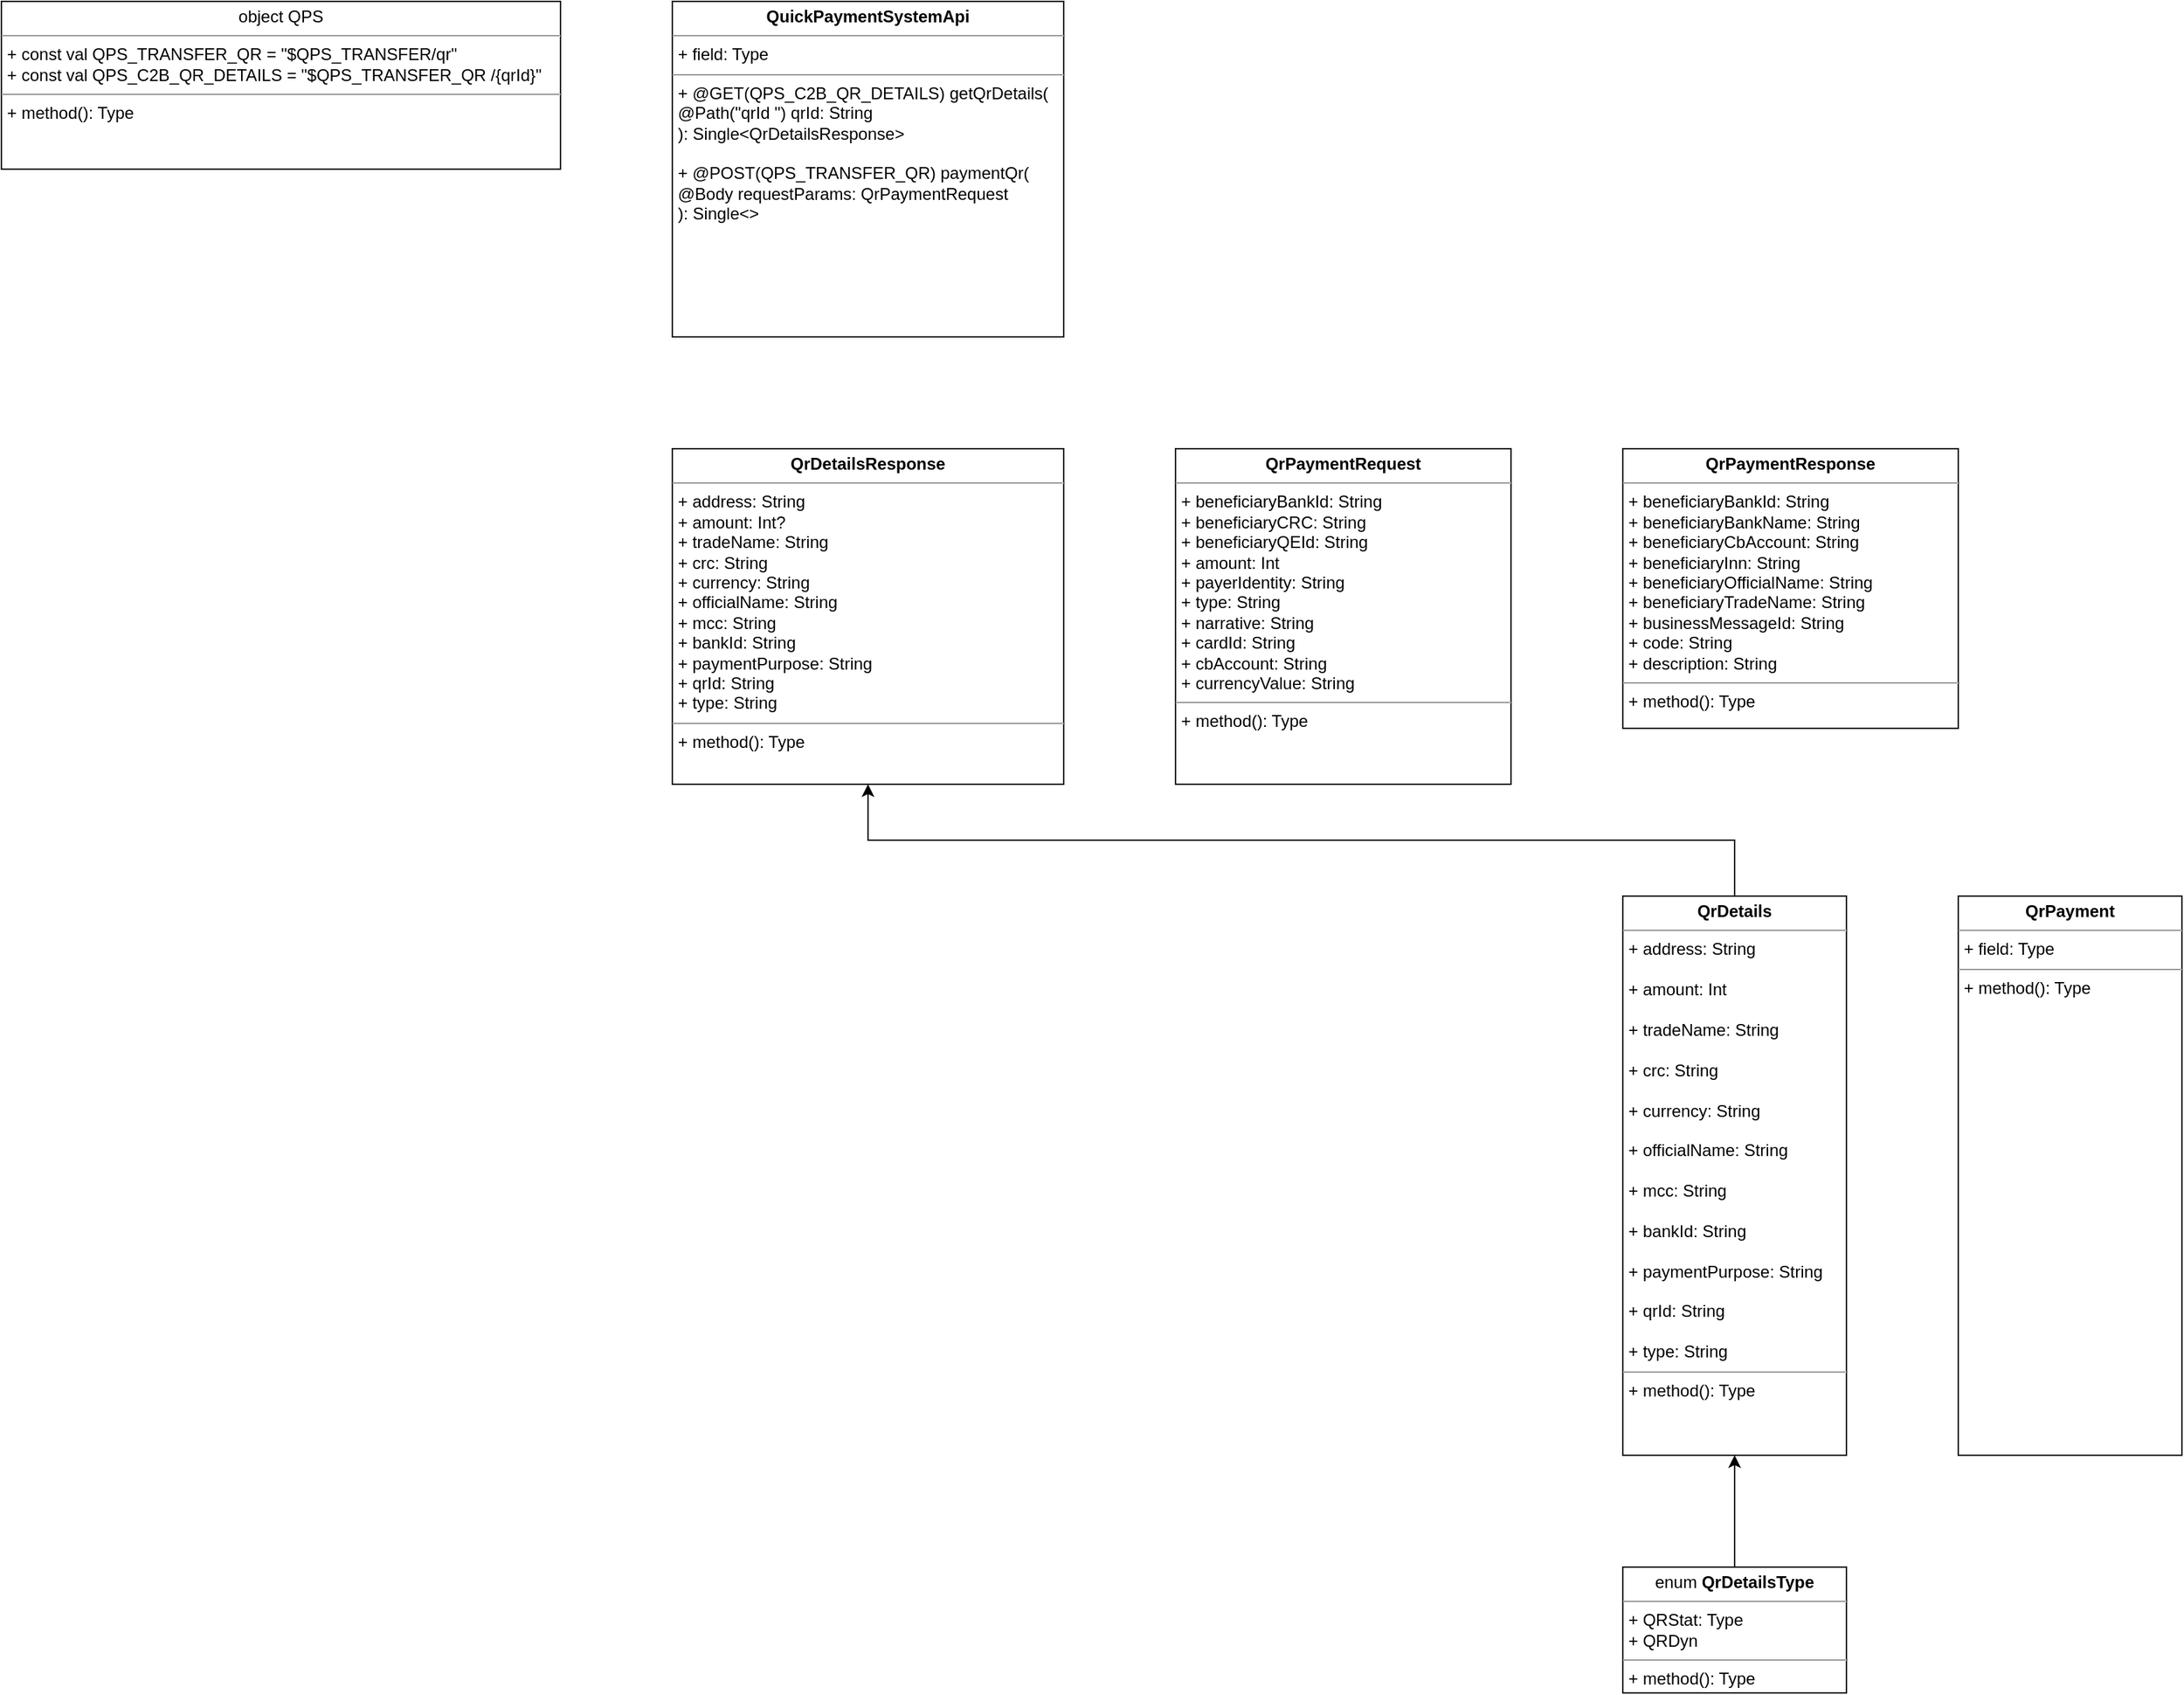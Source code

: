 <mxfile version="15.8.6" type="github">
  <diagram id="-LzsaV0KPUQlTKF1Bxdr" name="Page-1">
    <mxGraphModel dx="677" dy="368" grid="1" gridSize="10" guides="1" tooltips="1" connect="1" arrows="1" fold="1" page="1" pageScale="1" pageWidth="850" pageHeight="1100" math="0" shadow="0">
      <root>
        <mxCell id="0" />
        <mxCell id="1" parent="0" />
        <mxCell id="-ktKiQP-xmmqzKUIf1xt-1" value="&lt;p style=&quot;margin: 0px ; margin-top: 4px ; text-align: center&quot;&gt;object QPS&lt;br&gt;&lt;/p&gt;&lt;hr size=&quot;1&quot;&gt;&lt;p style=&quot;margin: 0px ; margin-left: 4px&quot;&gt;+ const val QPS_TRANSFER_QR = &quot;$QPS_TRANSFER/qr&quot;&lt;/p&gt;&lt;p style=&quot;margin: 0px ; margin-left: 4px&quot;&gt;+ const val QPS_C2B_QR_DETAILS = &quot;$QPS_TRANSFER_QR /{qrId}&quot;&lt;br&gt;&lt;/p&gt;&lt;hr size=&quot;1&quot;&gt;&lt;p style=&quot;margin: 0px ; margin-left: 4px&quot;&gt;+ method(): Type&lt;/p&gt;" style="verticalAlign=top;align=left;overflow=fill;fontSize=12;fontFamily=Helvetica;html=1;" vertex="1" parent="1">
          <mxGeometry x="120" y="200" width="400" height="120" as="geometry" />
        </mxCell>
        <mxCell id="-ktKiQP-xmmqzKUIf1xt-2" value="&lt;p style=&quot;margin: 0px ; margin-top: 4px ; text-align: center&quot;&gt;&lt;b&gt;QuickPaymentSystemApi&lt;/b&gt;&lt;/p&gt;&lt;hr size=&quot;1&quot;&gt;&lt;p style=&quot;margin: 0px ; margin-left: 4px&quot;&gt;+ field: Type&lt;/p&gt;&lt;hr size=&quot;1&quot;&gt;&lt;p style=&quot;margin: 0px ; margin-left: 4px&quot;&gt;+ @GET(QPS_C2B_QR_DETAILS) getQrDetails(&lt;/p&gt;&lt;p style=&quot;margin: 0px ; margin-left: 4px&quot;&gt;@Path(&quot;qrId	&quot;) qrId: String&lt;br&gt;&lt;/p&gt;&lt;p style=&quot;margin: 0px ; margin-left: 4px&quot;&gt;): Single&amp;lt;QrDetailsResponse&amp;gt;&lt;/p&gt;&lt;p style=&quot;margin: 0px ; margin-left: 4px&quot;&gt;&lt;br&gt;&lt;/p&gt;&lt;p style=&quot;margin: 0px ; margin-left: 4px&quot;&gt;+ @POST(QPS_TRANSFER_QR) paymentQr(&lt;/p&gt;&lt;p style=&quot;margin: 0px ; margin-left: 4px&quot;&gt;@Body requestParams: QrPaymentRequest&lt;br&gt;&lt;/p&gt;&lt;p style=&quot;margin: 0px ; margin-left: 4px&quot;&gt;): Single&amp;lt;&amp;gt;&lt;br&gt;&lt;/p&gt;" style="verticalAlign=top;align=left;overflow=fill;fontSize=12;fontFamily=Helvetica;html=1;" vertex="1" parent="1">
          <mxGeometry x="600" y="200" width="280" height="240" as="geometry" />
        </mxCell>
        <mxCell id="-ktKiQP-xmmqzKUIf1xt-3" value="&lt;p style=&quot;margin: 0px ; margin-top: 4px ; text-align: center&quot;&gt;&lt;b&gt;QrDetailsResponse&lt;/b&gt;&lt;br&gt;&lt;/p&gt;&lt;hr size=&quot;1&quot;&gt;&lt;p style=&quot;margin: 0px ; margin-left: 4px&quot;&gt;+ address: String&lt;/p&gt;&lt;p style=&quot;margin: 0px ; margin-left: 4px&quot;&gt;+ amount: Int?&lt;/p&gt;&lt;p style=&quot;margin: 0px ; margin-left: 4px&quot;&gt;+ tradeName: String&lt;/p&gt;&lt;p style=&quot;margin: 0px ; margin-left: 4px&quot;&gt;+ crc: String&lt;/p&gt;&lt;p style=&quot;margin: 0px ; margin-left: 4px&quot;&gt;+ currency: String&lt;/p&gt;&lt;p style=&quot;margin: 0px ; margin-left: 4px&quot;&gt;+ officialName: String&lt;/p&gt;&lt;p style=&quot;margin: 0px ; margin-left: 4px&quot;&gt;+ mcc: String&lt;/p&gt;&lt;p style=&quot;margin: 0px ; margin-left: 4px&quot;&gt;+ bankId: String&lt;/p&gt;&lt;p style=&quot;margin: 0px ; margin-left: 4px&quot;&gt;+ paymentPurpose: String&lt;/p&gt;&lt;p style=&quot;margin: 0px ; margin-left: 4px&quot;&gt;+ qrId: String&lt;/p&gt;&lt;p style=&quot;margin: 0px ; margin-left: 4px&quot;&gt;+ type: String&lt;br&gt;&lt;/p&gt;&lt;hr size=&quot;1&quot;&gt;&lt;p style=&quot;margin: 0px ; margin-left: 4px&quot;&gt;+ method(): Type&lt;/p&gt;" style="verticalAlign=top;align=left;overflow=fill;fontSize=12;fontFamily=Helvetica;html=1;" vertex="1" parent="1">
          <mxGeometry x="600" y="520" width="280" height="240" as="geometry" />
        </mxCell>
        <mxCell id="-ktKiQP-xmmqzKUIf1xt-4" value="&lt;p style=&quot;margin: 0px ; margin-top: 4px ; text-align: center&quot;&gt;&lt;b&gt;QrPaymentRequest&lt;/b&gt;&lt;/p&gt;&lt;hr size=&quot;1&quot;&gt;&lt;p style=&quot;margin: 0px ; margin-left: 4px&quot;&gt;+ beneficiaryBankId: String&lt;/p&gt;&lt;p style=&quot;margin: 0px ; margin-left: 4px&quot;&gt;+ beneficiaryCRC: String&lt;/p&gt;&lt;p style=&quot;margin: 0px ; margin-left: 4px&quot;&gt;+ beneficiaryQEId: String&lt;/p&gt;&lt;p style=&quot;margin: 0px ; margin-left: 4px&quot;&gt;+ amount: Int&lt;/p&gt;&lt;p style=&quot;margin: 0px ; margin-left: 4px&quot;&gt;+ payerIdentity: String&lt;/p&gt;&lt;p style=&quot;margin: 0px ; margin-left: 4px&quot;&gt;+ type: String&lt;/p&gt;&lt;p style=&quot;margin: 0px ; margin-left: 4px&quot;&gt;+ narrative: String&lt;/p&gt;&lt;p style=&quot;margin: 0px ; margin-left: 4px&quot;&gt;+ cardId: String&lt;/p&gt;&lt;p style=&quot;margin: 0px ; margin-left: 4px&quot;&gt;+ cbAccount: String&lt;/p&gt;&lt;p style=&quot;margin: 0px ; margin-left: 4px&quot;&gt;+ currencyValue: String&lt;br&gt;&lt;/p&gt;&lt;hr size=&quot;1&quot;&gt;&lt;p style=&quot;margin: 0px ; margin-left: 4px&quot;&gt;+ method(): Type&lt;/p&gt;" style="verticalAlign=top;align=left;overflow=fill;fontSize=12;fontFamily=Helvetica;html=1;" vertex="1" parent="1">
          <mxGeometry x="960" y="520" width="240" height="240" as="geometry" />
        </mxCell>
        <mxCell id="-ktKiQP-xmmqzKUIf1xt-5" value="&lt;p style=&quot;margin: 0px ; margin-top: 4px ; text-align: center&quot;&gt;&lt;b&gt;QrPaymentResponse&lt;/b&gt;&lt;/p&gt;&lt;hr size=&quot;1&quot;&gt;&lt;p style=&quot;margin: 0px ; margin-left: 4px&quot;&gt;+ beneficiaryBankId: String&lt;/p&gt;&lt;p style=&quot;margin: 0px ; margin-left: 4px&quot;&gt;+ beneficiaryBankName: String&lt;/p&gt;&lt;p style=&quot;margin: 0px ; margin-left: 4px&quot;&gt;+ beneficiaryCbAccount: String&lt;/p&gt;&lt;p style=&quot;margin: 0px ; margin-left: 4px&quot;&gt;+ beneficiaryInn: String&lt;/p&gt;&lt;p style=&quot;margin: 0px ; margin-left: 4px&quot;&gt;+ beneficiaryOfficialName: String&lt;/p&gt;&lt;p style=&quot;margin: 0px ; margin-left: 4px&quot;&gt;+ beneficiaryTradeName: String&lt;/p&gt;&lt;p style=&quot;margin: 0px ; margin-left: 4px&quot;&gt;+ businessMessageId: String&lt;/p&gt;&lt;p style=&quot;margin: 0px ; margin-left: 4px&quot;&gt;+ code: String&lt;/p&gt;&lt;p style=&quot;margin: 0px ; margin-left: 4px&quot;&gt;+ description: String&lt;br&gt;&lt;/p&gt;&lt;hr size=&quot;1&quot;&gt;&lt;p style=&quot;margin: 0px ; margin-left: 4px&quot;&gt;+ method(): Type&lt;/p&gt;" style="verticalAlign=top;align=left;overflow=fill;fontSize=12;fontFamily=Helvetica;html=1;" vertex="1" parent="1">
          <mxGeometry x="1280" y="520" width="240" height="200" as="geometry" />
        </mxCell>
        <mxCell id="-ktKiQP-xmmqzKUIf1xt-8" style="edgeStyle=orthogonalEdgeStyle;rounded=0;orthogonalLoop=1;jettySize=auto;html=1;exitX=0.5;exitY=0;exitDx=0;exitDy=0;" edge="1" parent="1" source="-ktKiQP-xmmqzKUIf1xt-6" target="-ktKiQP-xmmqzKUIf1xt-3">
          <mxGeometry relative="1" as="geometry" />
        </mxCell>
        <mxCell id="-ktKiQP-xmmqzKUIf1xt-6" value="&lt;p style=&quot;margin: 0px ; margin-top: 4px ; text-align: center&quot;&gt;&lt;b&gt;QrDetails&lt;/b&gt;&lt;/p&gt;&lt;hr size=&quot;1&quot;&gt;&lt;p style=&quot;margin: 0px ; margin-left: 4px&quot;&gt;+ address: String&lt;br&gt;&lt;br&gt;+ amount: Int&lt;br&gt;&lt;br&gt;+ tradeName: String&lt;br&gt;&lt;br&gt;+ crc: String&lt;br&gt;&lt;br&gt;+ currency: String&lt;br&gt;&lt;br&gt;+ officialName: String&lt;br&gt;&lt;br&gt;+ mcc: String&lt;br&gt;&lt;br&gt;+ bankId: String&lt;br&gt;&lt;br&gt;+ paymentPurpose: String&lt;br&gt;&lt;br&gt;+ qrId: String&lt;br&gt;&lt;br&gt;+ type: String&lt;/p&gt;&lt;hr size=&quot;1&quot;&gt;&lt;p style=&quot;margin: 0px ; margin-left: 4px&quot;&gt;+ method(): Type&lt;/p&gt;" style="verticalAlign=top;align=left;overflow=fill;fontSize=12;fontFamily=Helvetica;html=1;" vertex="1" parent="1">
          <mxGeometry x="1280" y="840" width="160" height="400" as="geometry" />
        </mxCell>
        <mxCell id="-ktKiQP-xmmqzKUIf1xt-9" style="edgeStyle=orthogonalEdgeStyle;rounded=0;orthogonalLoop=1;jettySize=auto;html=1;exitX=0.5;exitY=0;exitDx=0;exitDy=0;entryX=0.5;entryY=1;entryDx=0;entryDy=0;" edge="1" parent="1" source="-ktKiQP-xmmqzKUIf1xt-7" target="-ktKiQP-xmmqzKUIf1xt-6">
          <mxGeometry relative="1" as="geometry" />
        </mxCell>
        <mxCell id="-ktKiQP-xmmqzKUIf1xt-7" value="&lt;p style=&quot;margin: 0px ; margin-top: 4px ; text-align: center&quot;&gt;enum &lt;b&gt;QrDetailsType&lt;/b&gt;&lt;/p&gt;&lt;hr size=&quot;1&quot;&gt;&lt;p style=&quot;margin: 0px ; margin-left: 4px&quot;&gt;+ QRStat: Type&lt;/p&gt;&lt;p style=&quot;margin: 0px ; margin-left: 4px&quot;&gt;+ QRDyn&lt;br&gt;&lt;/p&gt;&lt;hr size=&quot;1&quot;&gt;&lt;p style=&quot;margin: 0px ; margin-left: 4px&quot;&gt;+ method(): Type&lt;/p&gt;" style="verticalAlign=top;align=left;overflow=fill;fontSize=12;fontFamily=Helvetica;html=1;" vertex="1" parent="1">
          <mxGeometry x="1280" y="1320" width="160" height="90" as="geometry" />
        </mxCell>
        <mxCell id="-ktKiQP-xmmqzKUIf1xt-10" value="&lt;p style=&quot;margin: 0px ; margin-top: 4px ; text-align: center&quot;&gt;&lt;b&gt;QrPayment&lt;/b&gt;&lt;/p&gt;&lt;hr size=&quot;1&quot;&gt;&lt;p style=&quot;margin: 0px ; margin-left: 4px&quot;&gt;+ field: Type&lt;/p&gt;&lt;hr size=&quot;1&quot;&gt;&lt;p style=&quot;margin: 0px ; margin-left: 4px&quot;&gt;+ method(): Type&lt;/p&gt;" style="verticalAlign=top;align=left;overflow=fill;fontSize=12;fontFamily=Helvetica;html=1;" vertex="1" parent="1">
          <mxGeometry x="1520" y="840" width="160" height="400" as="geometry" />
        </mxCell>
      </root>
    </mxGraphModel>
  </diagram>
</mxfile>
